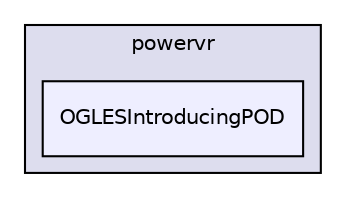 digraph "PVR/SDK_3.4/Examples/Beginner/07_IntroducingPOD/OGLES/Build/Android/src/com/powervr/OGLESIntroducingPOD" {
  compound=true
  node [ fontsize="10", fontname="Helvetica"];
  edge [ labelfontsize="10", labelfontname="Helvetica"];
  subgraph clusterdir_4607bd2b9393f56d94f394fd2bd255aa {
    graph [ bgcolor="#ddddee", pencolor="black", label="powervr" fontname="Helvetica", fontsize="10", URL="dir_4607bd2b9393f56d94f394fd2bd255aa.html"]
  dir_916e7f270833c35f15e3e6f1b0538257 [shape=box, label="OGLESIntroducingPOD", style="filled", fillcolor="#eeeeff", pencolor="black", URL="dir_916e7f270833c35f15e3e6f1b0538257.html"];
  }
}
